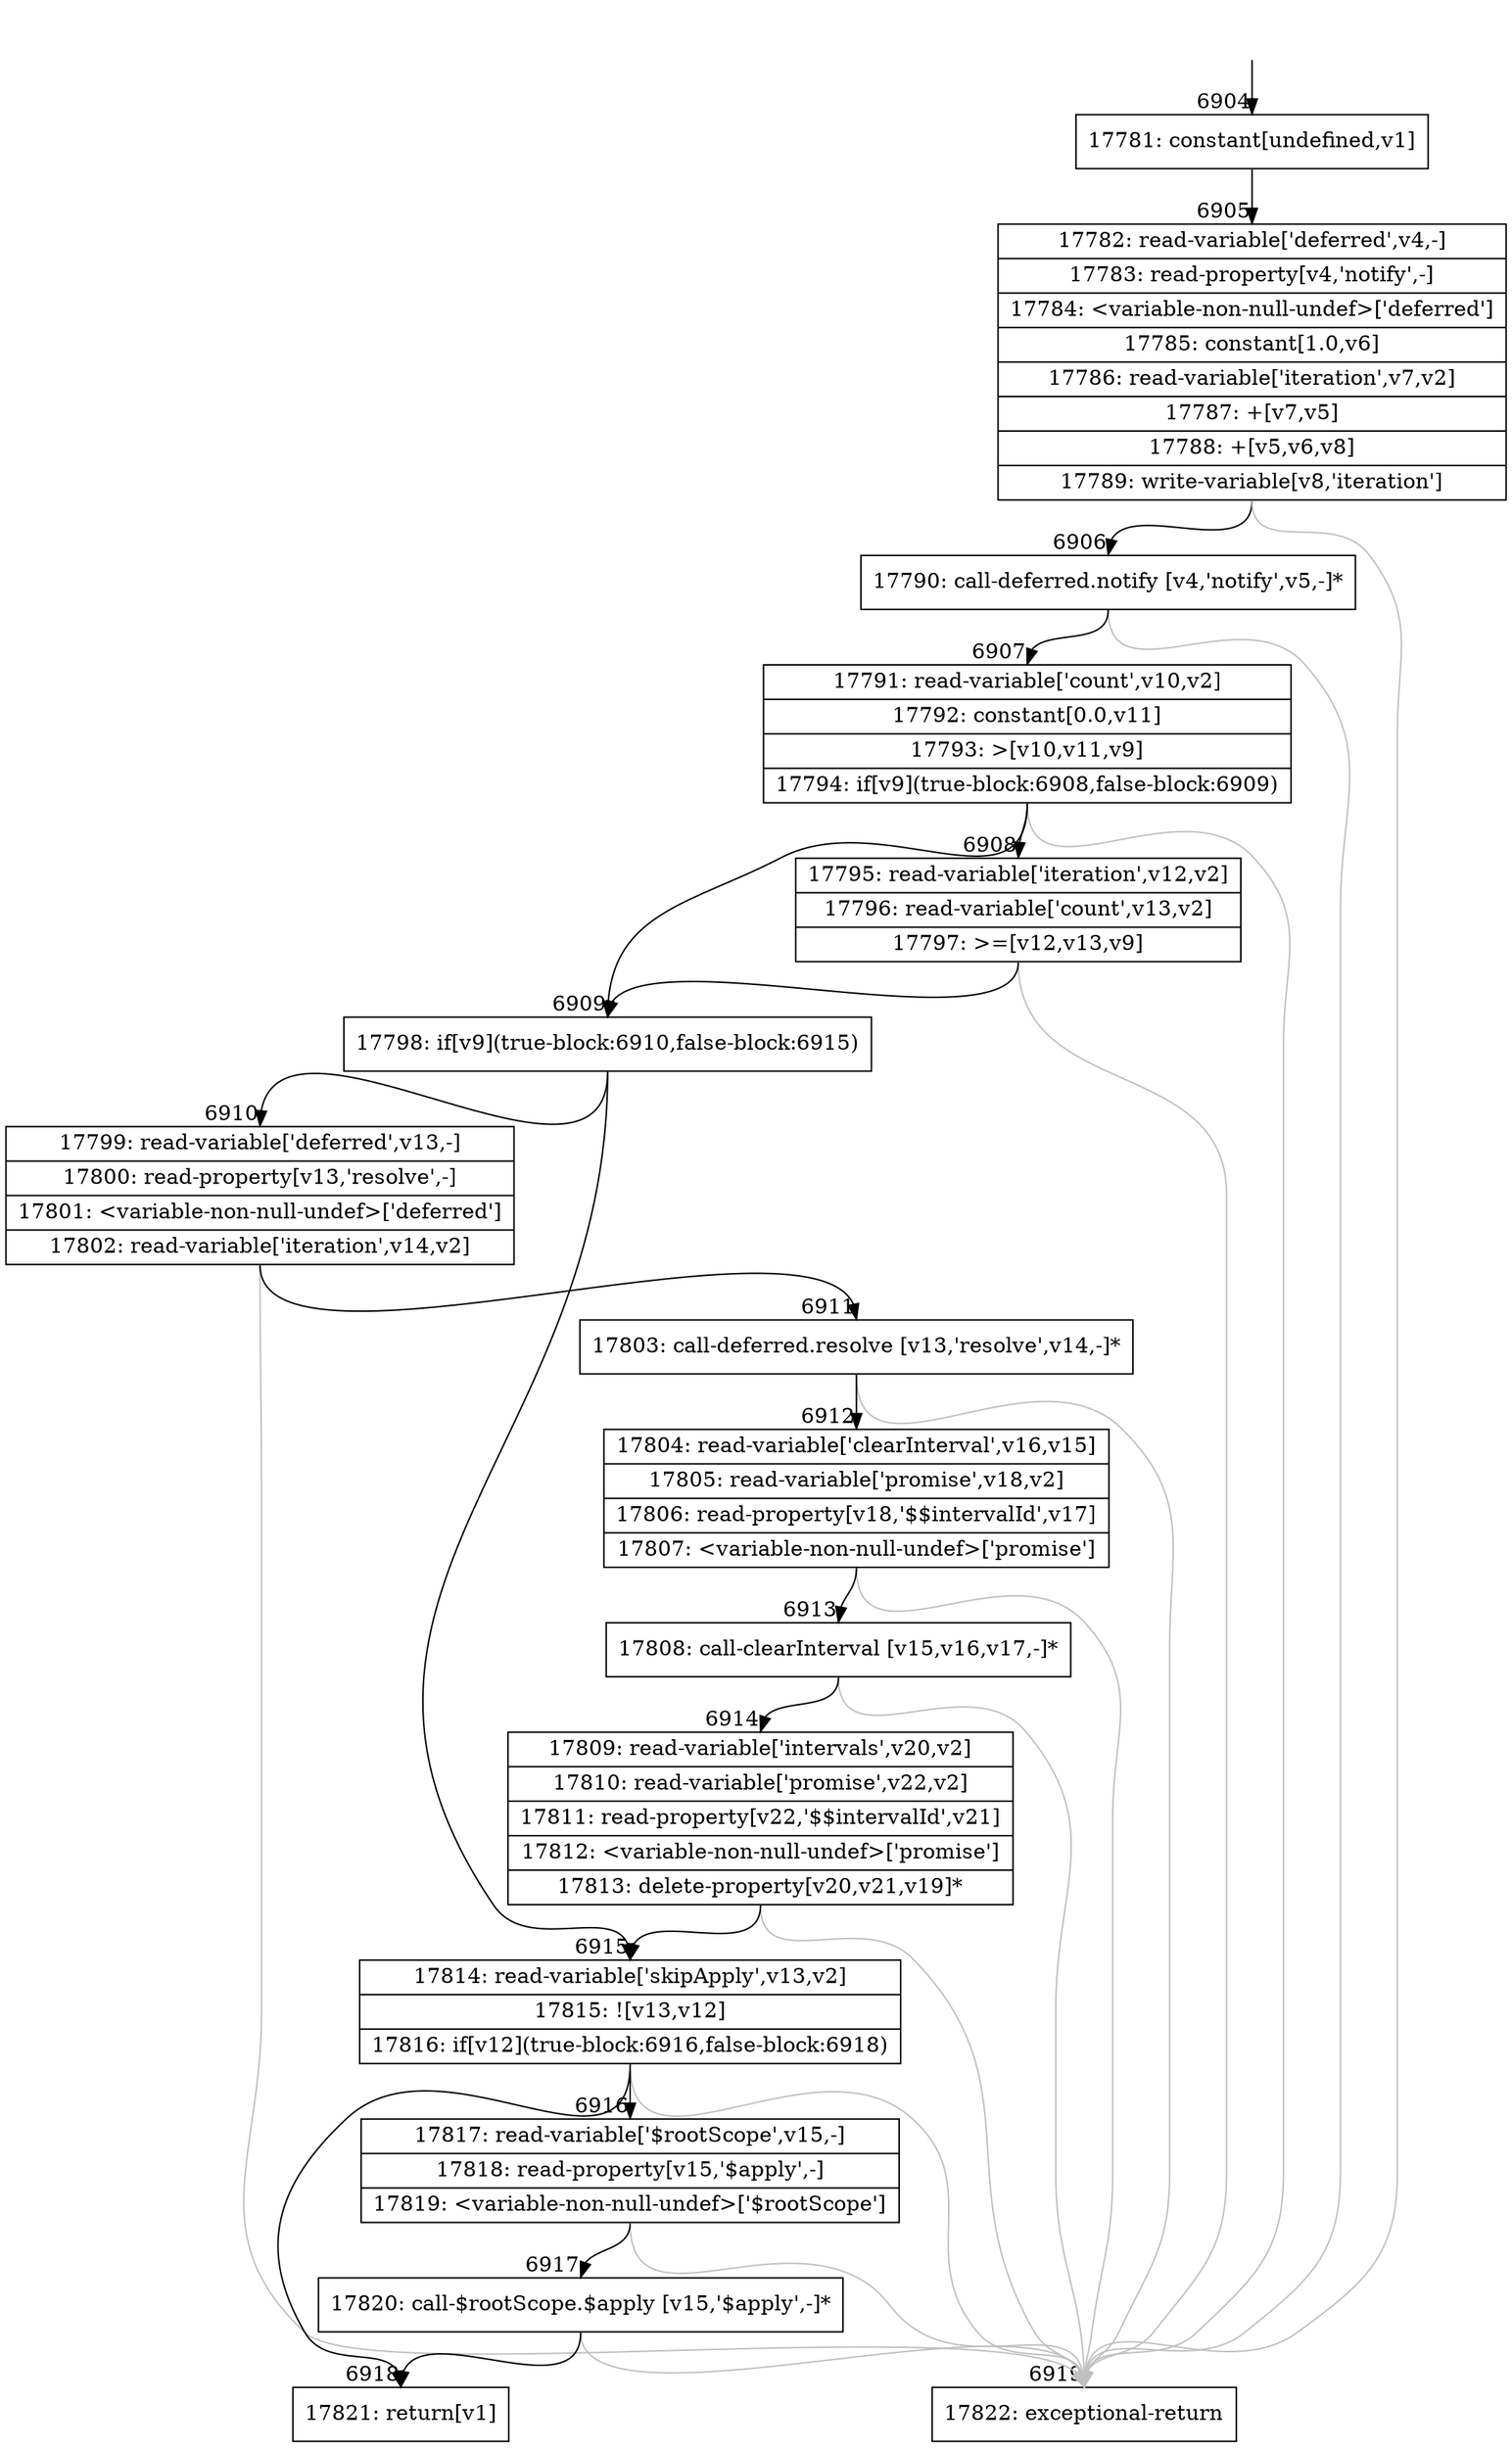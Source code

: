 digraph {
rankdir="TD"
BB_entry522[shape=none,label=""];
BB_entry522 -> BB6904 [tailport=s, headport=n, headlabel="    6904"]
BB6904 [shape=record label="{17781: constant[undefined,v1]}" ] 
BB6904 -> BB6905 [tailport=s, headport=n, headlabel="      6905"]
BB6905 [shape=record label="{17782: read-variable['deferred',v4,-]|17783: read-property[v4,'notify',-]|17784: \<variable-non-null-undef\>['deferred']|17785: constant[1.0,v6]|17786: read-variable['iteration',v7,v2]|17787: +[v7,v5]|17788: +[v5,v6,v8]|17789: write-variable[v8,'iteration']}" ] 
BB6905 -> BB6906 [tailport=s, headport=n, headlabel="      6906"]
BB6905 -> BB6919 [tailport=s, headport=n, color=gray, headlabel="      6919"]
BB6906 [shape=record label="{17790: call-deferred.notify [v4,'notify',v5,-]*}" ] 
BB6906 -> BB6907 [tailport=s, headport=n, headlabel="      6907"]
BB6906 -> BB6919 [tailport=s, headport=n, color=gray]
BB6907 [shape=record label="{17791: read-variable['count',v10,v2]|17792: constant[0.0,v11]|17793: \>[v10,v11,v9]|17794: if[v9](true-block:6908,false-block:6909)}" ] 
BB6907 -> BB6909 [tailport=s, headport=n, headlabel="      6909"]
BB6907 -> BB6908 [tailport=s, headport=n, headlabel="      6908"]
BB6907 -> BB6919 [tailport=s, headport=n, color=gray]
BB6908 [shape=record label="{17795: read-variable['iteration',v12,v2]|17796: read-variable['count',v13,v2]|17797: \>=[v12,v13,v9]}" ] 
BB6908 -> BB6909 [tailport=s, headport=n]
BB6908 -> BB6919 [tailport=s, headport=n, color=gray]
BB6909 [shape=record label="{17798: if[v9](true-block:6910,false-block:6915)}" ] 
BB6909 -> BB6910 [tailport=s, headport=n, headlabel="      6910"]
BB6909 -> BB6915 [tailport=s, headport=n, headlabel="      6915"]
BB6910 [shape=record label="{17799: read-variable['deferred',v13,-]|17800: read-property[v13,'resolve',-]|17801: \<variable-non-null-undef\>['deferred']|17802: read-variable['iteration',v14,v2]}" ] 
BB6910 -> BB6911 [tailport=s, headport=n, headlabel="      6911"]
BB6910 -> BB6919 [tailport=s, headport=n, color=gray]
BB6911 [shape=record label="{17803: call-deferred.resolve [v13,'resolve',v14,-]*}" ] 
BB6911 -> BB6912 [tailport=s, headport=n, headlabel="      6912"]
BB6911 -> BB6919 [tailport=s, headport=n, color=gray]
BB6912 [shape=record label="{17804: read-variable['clearInterval',v16,v15]|17805: read-variable['promise',v18,v2]|17806: read-property[v18,'$$intervalId',v17]|17807: \<variable-non-null-undef\>['promise']}" ] 
BB6912 -> BB6913 [tailport=s, headport=n, headlabel="      6913"]
BB6912 -> BB6919 [tailport=s, headport=n, color=gray]
BB6913 [shape=record label="{17808: call-clearInterval [v15,v16,v17,-]*}" ] 
BB6913 -> BB6914 [tailport=s, headport=n, headlabel="      6914"]
BB6913 -> BB6919 [tailport=s, headport=n, color=gray]
BB6914 [shape=record label="{17809: read-variable['intervals',v20,v2]|17810: read-variable['promise',v22,v2]|17811: read-property[v22,'$$intervalId',v21]|17812: \<variable-non-null-undef\>['promise']|17813: delete-property[v20,v21,v19]*}" ] 
BB6914 -> BB6915 [tailport=s, headport=n]
BB6914 -> BB6919 [tailport=s, headport=n, color=gray]
BB6915 [shape=record label="{17814: read-variable['skipApply',v13,v2]|17815: ![v13,v12]|17816: if[v12](true-block:6916,false-block:6918)}" ] 
BB6915 -> BB6916 [tailport=s, headport=n, headlabel="      6916"]
BB6915 -> BB6918 [tailport=s, headport=n, headlabel="      6918"]
BB6915 -> BB6919 [tailport=s, headport=n, color=gray]
BB6916 [shape=record label="{17817: read-variable['$rootScope',v15,-]|17818: read-property[v15,'$apply',-]|17819: \<variable-non-null-undef\>['$rootScope']}" ] 
BB6916 -> BB6917 [tailport=s, headport=n, headlabel="      6917"]
BB6916 -> BB6919 [tailport=s, headport=n, color=gray]
BB6917 [shape=record label="{17820: call-$rootScope.$apply [v15,'$apply',-]*}" ] 
BB6917 -> BB6918 [tailport=s, headport=n]
BB6917 -> BB6919 [tailport=s, headport=n, color=gray]
BB6918 [shape=record label="{17821: return[v1]}" ] 
BB6919 [shape=record label="{17822: exceptional-return}" ] 
//#$~ 11086
}
